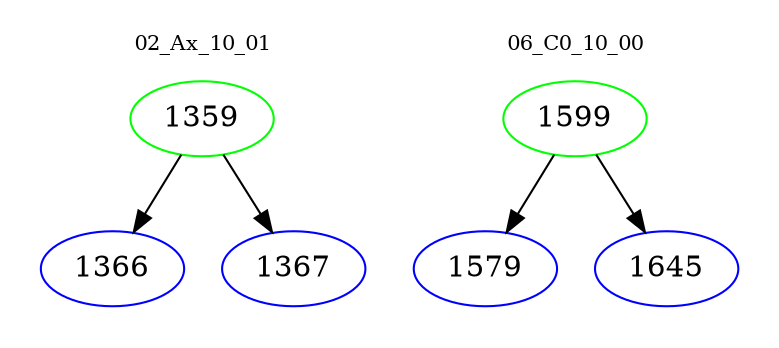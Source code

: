 digraph{
subgraph cluster_0 {
color = white
label = "02_Ax_10_01";
fontsize=10;
T0_1359 [label="1359", color="green"]
T0_1359 -> T0_1366 [color="black"]
T0_1366 [label="1366", color="blue"]
T0_1359 -> T0_1367 [color="black"]
T0_1367 [label="1367", color="blue"]
}
subgraph cluster_1 {
color = white
label = "06_C0_10_00";
fontsize=10;
T1_1599 [label="1599", color="green"]
T1_1599 -> T1_1579 [color="black"]
T1_1579 [label="1579", color="blue"]
T1_1599 -> T1_1645 [color="black"]
T1_1645 [label="1645", color="blue"]
}
}
